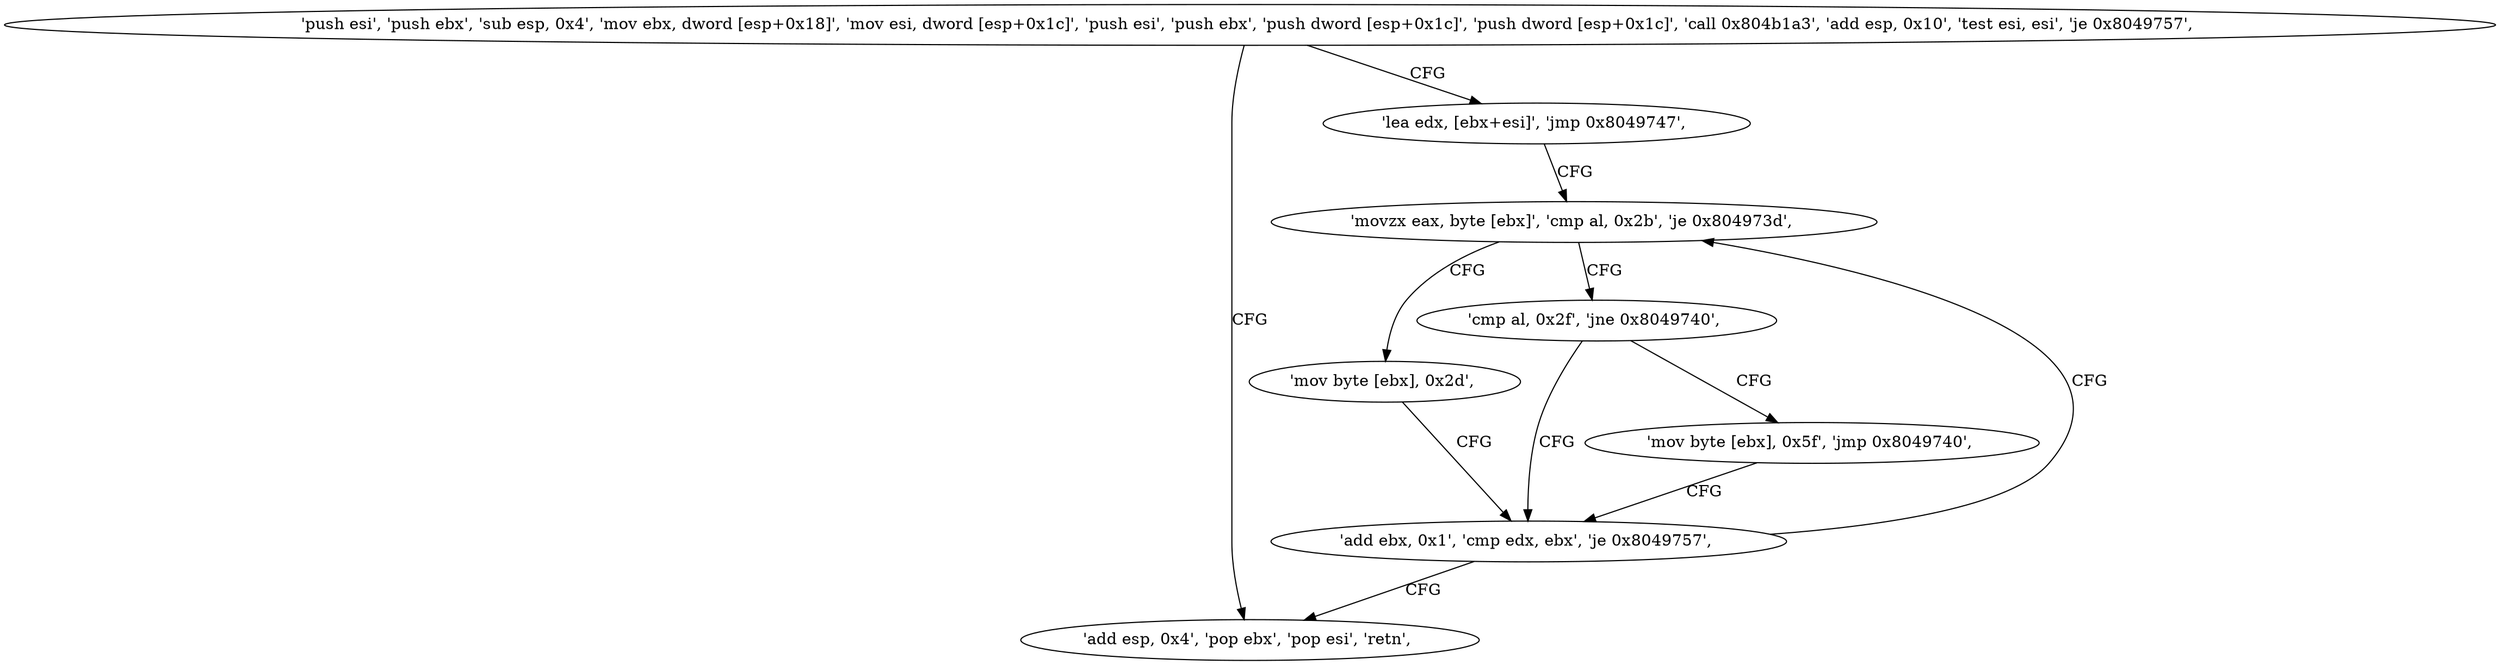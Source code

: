 digraph "func" {
"134518549" [label = "'push esi', 'push ebx', 'sub esp, 0x4', 'mov ebx, dword [esp+0x18]', 'mov esi, dword [esp+0x1c]', 'push esi', 'push ebx', 'push dword [esp+0x1c]', 'push dword [esp+0x1c]', 'call 0x804b1a3', 'add esp, 0x10', 'test esi, esi', 'je 0x8049757', " ]
"134518615" [label = "'add esp, 0x4', 'pop ebx', 'pop esi', 'retn', " ]
"134518584" [label = "'lea edx, [ebx+esi]', 'jmp 0x8049747', " ]
"134518599" [label = "'movzx eax, byte [ebx]', 'cmp al, 0x2b', 'je 0x804973d', " ]
"134518589" [label = "'mov byte [ebx], 0x2d', " ]
"134518606" [label = "'cmp al, 0x2f', 'jne 0x8049740', " ]
"134518592" [label = "'add ebx, 0x1', 'cmp edx, ebx', 'je 0x8049757', " ]
"134518610" [label = "'mov byte [ebx], 0x5f', 'jmp 0x8049740', " ]
"134518549" -> "134518615" [ label = "CFG" ]
"134518549" -> "134518584" [ label = "CFG" ]
"134518584" -> "134518599" [ label = "CFG" ]
"134518599" -> "134518589" [ label = "CFG" ]
"134518599" -> "134518606" [ label = "CFG" ]
"134518589" -> "134518592" [ label = "CFG" ]
"134518606" -> "134518592" [ label = "CFG" ]
"134518606" -> "134518610" [ label = "CFG" ]
"134518592" -> "134518615" [ label = "CFG" ]
"134518592" -> "134518599" [ label = "CFG" ]
"134518610" -> "134518592" [ label = "CFG" ]
}
